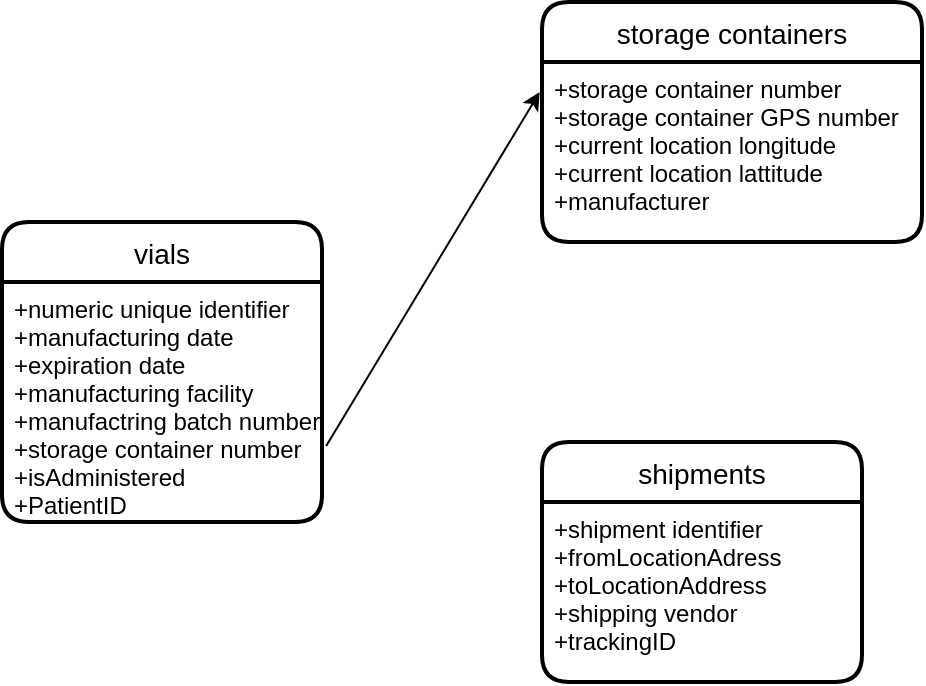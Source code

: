 <mxfile version="20.8.3" type="github">
  <diagram id="4ImesfKOH706sMINZZgn" name="Page-1">
    <mxGraphModel dx="922" dy="546" grid="1" gridSize="10" guides="1" tooltips="1" connect="1" arrows="1" fold="1" page="1" pageScale="1" pageWidth="850" pageHeight="1100" math="0" shadow="0">
      <root>
        <mxCell id="0" />
        <mxCell id="1" parent="0" />
        <mxCell id="Eq7RXRJCarPIpQtKBuLK-1" value="vials" style="swimlane;childLayout=stackLayout;horizontal=1;startSize=30;horizontalStack=0;rounded=1;fontSize=14;fontStyle=0;strokeWidth=2;resizeParent=0;resizeLast=1;shadow=0;dashed=0;align=center;" vertex="1" parent="1">
          <mxGeometry x="340" y="220" width="160" height="150" as="geometry" />
        </mxCell>
        <mxCell id="Eq7RXRJCarPIpQtKBuLK-2" value="+numeric unique identifier&#xa;+manufacturing date&#xa;+expiration date&#xa;+manufacturing facility&#xa;+manufactring batch number&#xa;+storage container number&#xa;+isAdministered&#xa;+PatientID" style="align=left;strokeColor=none;fillColor=none;spacingLeft=4;fontSize=12;verticalAlign=top;resizable=0;rotatable=0;part=1;" vertex="1" parent="Eq7RXRJCarPIpQtKBuLK-1">
          <mxGeometry y="30" width="160" height="120" as="geometry" />
        </mxCell>
        <mxCell id="Eq7RXRJCarPIpQtKBuLK-3" value="storage containers" style="swimlane;childLayout=stackLayout;horizontal=1;startSize=30;horizontalStack=0;rounded=1;fontSize=14;fontStyle=0;strokeWidth=2;resizeParent=0;resizeLast=1;shadow=0;dashed=0;align=center;" vertex="1" parent="1">
          <mxGeometry x="610" y="110" width="190" height="120" as="geometry" />
        </mxCell>
        <mxCell id="Eq7RXRJCarPIpQtKBuLK-4" value="+storage container number&#xa;+storage container GPS number&#xa;+current location longitude&#xa;+current location lattitude&#xa;+manufacturer" style="align=left;strokeColor=none;fillColor=none;spacingLeft=4;fontSize=12;verticalAlign=top;resizable=0;rotatable=0;part=1;" vertex="1" parent="Eq7RXRJCarPIpQtKBuLK-3">
          <mxGeometry y="30" width="190" height="90" as="geometry" />
        </mxCell>
        <mxCell id="Eq7RXRJCarPIpQtKBuLK-6" value="" style="endArrow=classic;html=1;rounded=0;exitX=1.013;exitY=0.683;exitDx=0;exitDy=0;exitPerimeter=0;entryX=-0.006;entryY=0.167;entryDx=0;entryDy=0;entryPerimeter=0;" edge="1" parent="1" source="Eq7RXRJCarPIpQtKBuLK-2" target="Eq7RXRJCarPIpQtKBuLK-4">
          <mxGeometry width="50" height="50" relative="1" as="geometry">
            <mxPoint x="502" y="310" as="sourcePoint" />
            <mxPoint x="552" y="260" as="targetPoint" />
          </mxGeometry>
        </mxCell>
        <mxCell id="Eq7RXRJCarPIpQtKBuLK-7" value="shipments" style="swimlane;childLayout=stackLayout;horizontal=1;startSize=30;horizontalStack=0;rounded=1;fontSize=14;fontStyle=0;strokeWidth=2;resizeParent=0;resizeLast=1;shadow=0;dashed=0;align=center;" vertex="1" parent="1">
          <mxGeometry x="610" y="330" width="160" height="120" as="geometry" />
        </mxCell>
        <mxCell id="Eq7RXRJCarPIpQtKBuLK-8" value="+shipment identifier&#xa;+fromLocationAdress&#xa;+toLocationAddress&#xa;+shipping vendor&#xa;+trackingID" style="align=left;strokeColor=none;fillColor=none;spacingLeft=4;fontSize=12;verticalAlign=top;resizable=0;rotatable=0;part=1;" vertex="1" parent="Eq7RXRJCarPIpQtKBuLK-7">
          <mxGeometry y="30" width="160" height="90" as="geometry" />
        </mxCell>
      </root>
    </mxGraphModel>
  </diagram>
</mxfile>
